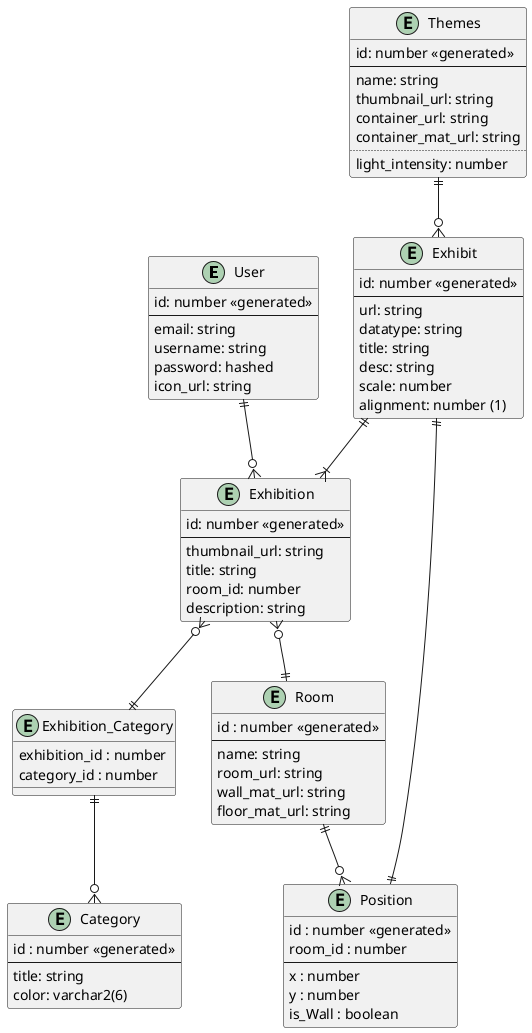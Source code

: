 @startuml DA-Klassendiagramm
entity User {
    id: number <<generated>>
    --
    email: string
    username: string
    password: hashed
    icon_url: string
}

entity Exhibition {
    id: number <<generated>>
    --
    thumbnail_url: string
    title: string
    room_id: number
    description: string
}
entity Themes {
    id: number <<generated>>
    --
    name: string
    thumbnail_url: string
    container_url: string
    container_mat_url: string
    ..
    light_intensity: number
}

entity Room {
    id : number <<generated>>
    --
    name: string
    room_url: string
    wall_mat_url: string
    floor_mat_url: string
}

entity Position{
    id : number <<generated>>
    room_id : number
    ---
    x : number
    y : number
    is_Wall : boolean
}

entity Exhibition_Category {
    exhibition_id : number
    category_id : number
}

entity Category{
   id : number <<generated>>
   --
   title: string
   color: varchar2(6)
}

entity Exhibit {
    id: number <<generated>> 
    --
    url: string
    datatype: string
    title: string
    desc: string
    scale: number
    alignment: number (1)
}

User ||--o{ Exhibition
Exhibit ||--|{Exhibition
Exhibit ||--|| Position
Exhibition }o--|| Exhibition_Category
Exhibition_Category ||--o{ Category
Room ||--o{ Position
Exhibition }o--|| Room
Themes ||--o{ Exhibit
@enduml